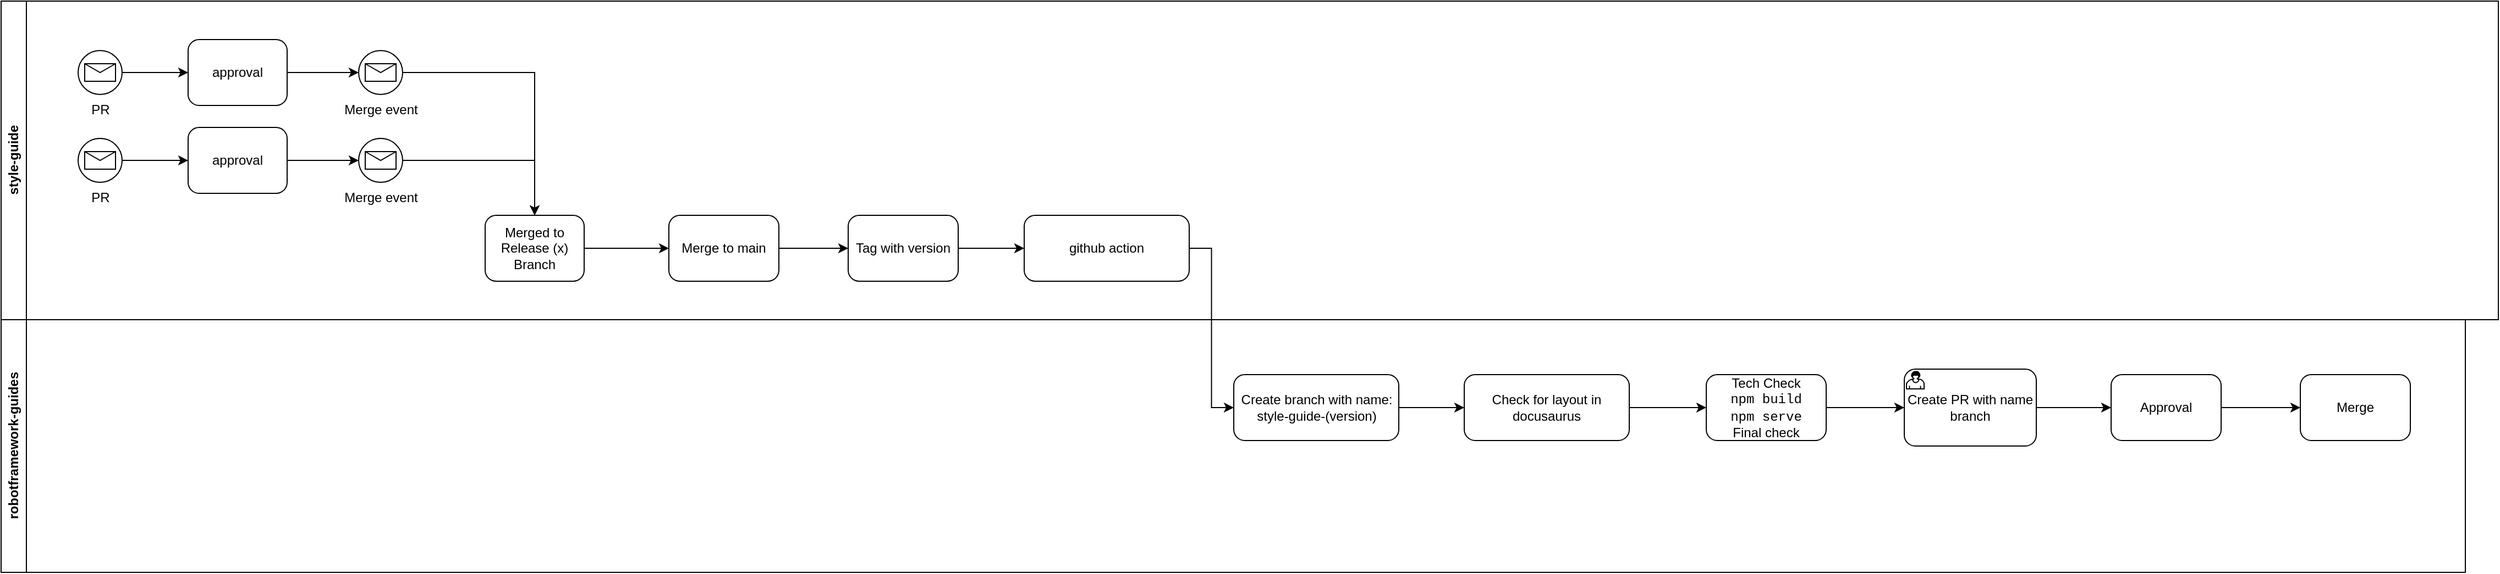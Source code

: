 <mxfile version="24.0.7" type="device">
  <diagram name="Page-1" id="ZOuL5xsMiOxqUGBmQ5yk">
    <mxGraphModel dx="1765" dy="959" grid="1" gridSize="10" guides="1" tooltips="1" connect="1" arrows="1" fold="1" page="1" pageScale="1" pageWidth="827" pageHeight="1169" math="0" shadow="0">
      <root>
        <mxCell id="0" />
        <mxCell id="1" parent="0" />
        <mxCell id="idyytgoSw99__6BI9T1v-10" value="style-guide" style="swimlane;horizontal=0;whiteSpace=wrap;html=1;" vertex="1" parent="1">
          <mxGeometry x="120" y="120" width="2270" height="290" as="geometry" />
        </mxCell>
        <mxCell id="idyytgoSw99__6BI9T1v-1" value="Merge event" style="points=[[0.145,0.145,0],[0.5,0,0],[0.855,0.145,0],[1,0.5,0],[0.855,0.855,0],[0.5,1,0],[0.145,0.855,0],[0,0.5,0]];shape=mxgraph.bpmn.event;html=1;verticalLabelPosition=bottom;labelBackgroundColor=#ffffff;verticalAlign=top;align=center;perimeter=ellipsePerimeter;outlineConnect=0;aspect=fixed;outline=standard;symbol=message;" vertex="1" parent="idyytgoSw99__6BI9T1v-10">
          <mxGeometry x="325" y="125" width="40" height="40" as="geometry" />
        </mxCell>
        <mxCell id="idyytgoSw99__6BI9T1v-14" style="edgeStyle=orthogonalEdgeStyle;rounded=0;orthogonalLoop=1;jettySize=auto;html=1;" edge="1" parent="idyytgoSw99__6BI9T1v-10" source="idyytgoSw99__6BI9T1v-12" target="idyytgoSw99__6BI9T1v-13">
          <mxGeometry relative="1" as="geometry" />
        </mxCell>
        <mxCell id="idyytgoSw99__6BI9T1v-12" value="PR" style="points=[[0.145,0.145,0],[0.5,0,0],[0.855,0.145,0],[1,0.5,0],[0.855,0.855,0],[0.5,1,0],[0.145,0.855,0],[0,0.5,0]];shape=mxgraph.bpmn.event;html=1;verticalLabelPosition=bottom;labelBackgroundColor=#ffffff;verticalAlign=top;align=center;perimeter=ellipsePerimeter;outlineConnect=0;aspect=fixed;outline=standard;symbol=message;" vertex="1" parent="idyytgoSw99__6BI9T1v-10">
          <mxGeometry x="70" y="125" width="40" height="40" as="geometry" />
        </mxCell>
        <mxCell id="idyytgoSw99__6BI9T1v-15" style="edgeStyle=orthogonalEdgeStyle;rounded=0;orthogonalLoop=1;jettySize=auto;html=1;" edge="1" parent="idyytgoSw99__6BI9T1v-10" source="idyytgoSw99__6BI9T1v-13" target="idyytgoSw99__6BI9T1v-1">
          <mxGeometry relative="1" as="geometry" />
        </mxCell>
        <mxCell id="idyytgoSw99__6BI9T1v-13" value="approval" style="points=[[0.25,0,0],[0.5,0,0],[0.75,0,0],[1,0.25,0],[1,0.5,0],[1,0.75,0],[0.75,1,0],[0.5,1,0],[0.25,1,0],[0,0.75,0],[0,0.5,0],[0,0.25,0]];shape=mxgraph.bpmn.task;whiteSpace=wrap;rectStyle=rounded;size=10;html=1;container=1;expand=0;collapsible=0;taskMarker=abstract;" vertex="1" parent="idyytgoSw99__6BI9T1v-10">
          <mxGeometry x="170" y="115" width="90" height="60" as="geometry" />
        </mxCell>
        <mxCell id="idyytgoSw99__6BI9T1v-32" value="" style="edgeStyle=orthogonalEdgeStyle;rounded=0;orthogonalLoop=1;jettySize=auto;html=1;" edge="1" parent="idyytgoSw99__6BI9T1v-10" source="idyytgoSw99__6BI9T1v-1" target="idyytgoSw99__6BI9T1v-31">
          <mxGeometry relative="1" as="geometry">
            <mxPoint x="600" y="265" as="targetPoint" />
            <mxPoint x="485" y="265" as="sourcePoint" />
          </mxGeometry>
        </mxCell>
        <mxCell id="idyytgoSw99__6BI9T1v-31" value="Merged to Release (x) Branch" style="points=[[0.25,0,0],[0.5,0,0],[0.75,0,0],[1,0.25,0],[1,0.5,0],[1,0.75,0],[0.75,1,0],[0.5,1,0],[0.25,1,0],[0,0.75,0],[0,0.5,0],[0,0.25,0]];shape=mxgraph.bpmn.task;whiteSpace=wrap;rectStyle=rounded;size=10;html=1;container=1;expand=0;collapsible=0;taskMarker=abstract;" vertex="1" parent="idyytgoSw99__6BI9T1v-10">
          <mxGeometry x="440" y="195" width="90" height="60" as="geometry" />
        </mxCell>
        <mxCell id="idyytgoSw99__6BI9T1v-36" value="Merge event" style="points=[[0.145,0.145,0],[0.5,0,0],[0.855,0.145,0],[1,0.5,0],[0.855,0.855,0],[0.5,1,0],[0.145,0.855,0],[0,0.5,0]];shape=mxgraph.bpmn.event;html=1;verticalLabelPosition=bottom;labelBackgroundColor=#ffffff;verticalAlign=top;align=center;perimeter=ellipsePerimeter;outlineConnect=0;aspect=fixed;outline=standard;symbol=message;" vertex="1" parent="idyytgoSw99__6BI9T1v-10">
          <mxGeometry x="325" y="45" width="40" height="40" as="geometry" />
        </mxCell>
        <mxCell id="idyytgoSw99__6BI9T1v-37" style="edgeStyle=orthogonalEdgeStyle;rounded=0;orthogonalLoop=1;jettySize=auto;html=1;" edge="1" parent="idyytgoSw99__6BI9T1v-10" source="idyytgoSw99__6BI9T1v-38" target="idyytgoSw99__6BI9T1v-40">
          <mxGeometry relative="1" as="geometry" />
        </mxCell>
        <mxCell id="idyytgoSw99__6BI9T1v-38" value="PR" style="points=[[0.145,0.145,0],[0.5,0,0],[0.855,0.145,0],[1,0.5,0],[0.855,0.855,0],[0.5,1,0],[0.145,0.855,0],[0,0.5,0]];shape=mxgraph.bpmn.event;html=1;verticalLabelPosition=bottom;labelBackgroundColor=#ffffff;verticalAlign=top;align=center;perimeter=ellipsePerimeter;outlineConnect=0;aspect=fixed;outline=standard;symbol=message;" vertex="1" parent="idyytgoSw99__6BI9T1v-10">
          <mxGeometry x="70" y="45" width="40" height="40" as="geometry" />
        </mxCell>
        <mxCell id="idyytgoSw99__6BI9T1v-39" style="edgeStyle=orthogonalEdgeStyle;rounded=0;orthogonalLoop=1;jettySize=auto;html=1;" edge="1" parent="idyytgoSw99__6BI9T1v-10" source="idyytgoSw99__6BI9T1v-40" target="idyytgoSw99__6BI9T1v-36">
          <mxGeometry relative="1" as="geometry" />
        </mxCell>
        <mxCell id="idyytgoSw99__6BI9T1v-40" value="approval" style="points=[[0.25,0,0],[0.5,0,0],[0.75,0,0],[1,0.25,0],[1,0.5,0],[1,0.75,0],[0.75,1,0],[0.5,1,0],[0.25,1,0],[0,0.75,0],[0,0.5,0],[0,0.25,0]];shape=mxgraph.bpmn.task;whiteSpace=wrap;rectStyle=rounded;size=10;html=1;container=1;expand=0;collapsible=0;taskMarker=abstract;" vertex="1" parent="idyytgoSw99__6BI9T1v-10">
          <mxGeometry x="170" y="35" width="90" height="60" as="geometry" />
        </mxCell>
        <mxCell id="idyytgoSw99__6BI9T1v-41" style="edgeStyle=orthogonalEdgeStyle;rounded=0;orthogonalLoop=1;jettySize=auto;html=1;entryX=0.5;entryY=0;entryDx=0;entryDy=0;entryPerimeter=0;" edge="1" parent="idyytgoSw99__6BI9T1v-10" source="idyytgoSw99__6BI9T1v-36" target="idyytgoSw99__6BI9T1v-31">
          <mxGeometry relative="1" as="geometry" />
        </mxCell>
        <mxCell id="idyytgoSw99__6BI9T1v-94" value="Tag with version" style="points=[[0.25,0,0],[0.5,0,0],[0.75,0,0],[1,0.25,0],[1,0.5,0],[1,0.75,0],[0.75,1,0],[0.5,1,0],[0.25,1,0],[0,0.75,0],[0,0.5,0],[0,0.25,0]];shape=mxgraph.bpmn.task;whiteSpace=wrap;rectStyle=rounded;size=10;html=1;container=1;expand=0;collapsible=0;taskMarker=abstract;" vertex="1" parent="idyytgoSw99__6BI9T1v-10">
          <mxGeometry x="770" y="195" width="100" height="60" as="geometry" />
        </mxCell>
        <mxCell id="idyytgoSw99__6BI9T1v-87" value="Merge to main" style="points=[[0.25,0,0],[0.5,0,0],[0.75,0,0],[1,0.25,0],[1,0.5,0],[1,0.75,0],[0.75,1,0],[0.5,1,0],[0.25,1,0],[0,0.75,0],[0,0.5,0],[0,0.25,0]];shape=mxgraph.bpmn.task;whiteSpace=wrap;rectStyle=rounded;size=10;html=1;container=1;expand=0;collapsible=0;taskMarker=abstract;" vertex="1" parent="idyytgoSw99__6BI9T1v-10">
          <mxGeometry x="607" y="195" width="100" height="60" as="geometry" />
        </mxCell>
        <mxCell id="idyytgoSw99__6BI9T1v-95" style="edgeStyle=orthogonalEdgeStyle;rounded=0;orthogonalLoop=1;jettySize=auto;html=1;entryX=0;entryY=0.5;entryDx=0;entryDy=0;entryPerimeter=0;" edge="1" parent="idyytgoSw99__6BI9T1v-10" source="idyytgoSw99__6BI9T1v-31" target="idyytgoSw99__6BI9T1v-87">
          <mxGeometry relative="1" as="geometry" />
        </mxCell>
        <mxCell id="idyytgoSw99__6BI9T1v-96" style="edgeStyle=orthogonalEdgeStyle;rounded=0;orthogonalLoop=1;jettySize=auto;html=1;entryX=0;entryY=0.5;entryDx=0;entryDy=0;entryPerimeter=0;" edge="1" parent="idyytgoSw99__6BI9T1v-10" source="idyytgoSw99__6BI9T1v-87" target="idyytgoSw99__6BI9T1v-94">
          <mxGeometry relative="1" as="geometry" />
        </mxCell>
        <mxCell id="idyytgoSw99__6BI9T1v-16" value="github action" style="points=[[0.25,0,0],[0.5,0,0],[0.75,0,0],[1,0.25,0],[1,0.5,0],[1,0.75,0],[0.75,1,0],[0.5,1,0],[0.25,1,0],[0,0.75,0],[0,0.5,0],[0,0.25,0]];shape=mxgraph.bpmn.task;whiteSpace=wrap;rectStyle=rounded;size=10;html=1;container=1;expand=0;collapsible=0;taskMarker=abstract;" vertex="1" parent="idyytgoSw99__6BI9T1v-10">
          <mxGeometry x="930" y="195" width="150" height="60" as="geometry" />
        </mxCell>
        <mxCell id="idyytgoSw99__6BI9T1v-35" style="edgeStyle=orthogonalEdgeStyle;rounded=0;orthogonalLoop=1;jettySize=auto;html=1;entryX=0;entryY=0.5;entryDx=0;entryDy=0;entryPerimeter=0;exitX=1;exitY=0.5;exitDx=0;exitDy=0;exitPerimeter=0;" edge="1" parent="idyytgoSw99__6BI9T1v-10" source="idyytgoSw99__6BI9T1v-94" target="idyytgoSw99__6BI9T1v-16">
          <mxGeometry relative="1" as="geometry">
            <mxPoint x="990" y="225" as="sourcePoint" />
          </mxGeometry>
        </mxCell>
        <mxCell id="idyytgoSw99__6BI9T1v-11" value="robotframework-guides" style="swimlane;horizontal=0;whiteSpace=wrap;html=1;" vertex="1" parent="1">
          <mxGeometry x="120" y="410" width="2240" height="230" as="geometry" />
        </mxCell>
        <mxCell id="idyytgoSw99__6BI9T1v-98" value="" style="edgeStyle=orthogonalEdgeStyle;rounded=0;orthogonalLoop=1;jettySize=auto;html=1;exitX=1;exitY=0.5;exitDx=0;exitDy=0;exitPerimeter=0;" edge="1" parent="idyytgoSw99__6BI9T1v-11" source="idyytgoSw99__6BI9T1v-105" target="idyytgoSw99__6BI9T1v-97">
          <mxGeometry relative="1" as="geometry">
            <Array as="points">
              <mxPoint x="1271" y="80" />
            </Array>
          </mxGeometry>
        </mxCell>
        <mxCell id="idyytgoSw99__6BI9T1v-100" value="" style="edgeStyle=orthogonalEdgeStyle;rounded=0;orthogonalLoop=1;jettySize=auto;html=1;" edge="1" parent="idyytgoSw99__6BI9T1v-11" source="idyytgoSw99__6BI9T1v-97" target="idyytgoSw99__6BI9T1v-99">
          <mxGeometry relative="1" as="geometry" />
        </mxCell>
        <mxCell id="idyytgoSw99__6BI9T1v-97" value="Check for layout in docusaurus" style="points=[[0.25,0,0],[0.5,0,0],[0.75,0,0],[1,0.25,0],[1,0.5,0],[1,0.75,0],[0.75,1,0],[0.5,1,0],[0.25,1,0],[0,0.75,0],[0,0.5,0],[0,0.25,0]];shape=mxgraph.bpmn.task;whiteSpace=wrap;rectStyle=rounded;size=10;html=1;container=1;expand=0;collapsible=0;taskMarker=abstract;" vertex="1" parent="idyytgoSw99__6BI9T1v-11">
          <mxGeometry x="1330" y="50" width="150" height="60" as="geometry" />
        </mxCell>
        <mxCell id="idyytgoSw99__6BI9T1v-99" value="Tech Check&lt;div&gt;&lt;font face=&quot;Courier New&quot;&gt;npm build&lt;/font&gt;&lt;/div&gt;&lt;div&gt;&lt;font face=&quot;Courier New&quot;&gt;npm serve&lt;/font&gt;&lt;/div&gt;&lt;div&gt;Final check&lt;/div&gt;" style="points=[[0.25,0,0],[0.5,0,0],[0.75,0,0],[1,0.25,0],[1,0.5,0],[1,0.75,0],[0.75,1,0],[0.5,1,0],[0.25,1,0],[0,0.75,0],[0,0.5,0],[0,0.25,0]];shape=mxgraph.bpmn.task;whiteSpace=wrap;rectStyle=rounded;size=10;html=1;container=1;expand=0;collapsible=0;taskMarker=abstract;" vertex="1" parent="idyytgoSw99__6BI9T1v-11">
          <mxGeometry x="1550" y="50" width="109" height="60" as="geometry" />
        </mxCell>
        <mxCell id="idyytgoSw99__6BI9T1v-104" value="" style="edgeStyle=orthogonalEdgeStyle;rounded=0;orthogonalLoop=1;jettySize=auto;html=1;" edge="1" parent="idyytgoSw99__6BI9T1v-11" source="idyytgoSw99__6BI9T1v-101" target="idyytgoSw99__6BI9T1v-103">
          <mxGeometry relative="1" as="geometry" />
        </mxCell>
        <mxCell id="idyytgoSw99__6BI9T1v-101" value="Approval" style="points=[[0.25,0,0],[0.5,0,0],[0.75,0,0],[1,0.25,0],[1,0.5,0],[1,0.75,0],[0.75,1,0],[0.5,1,0],[0.25,1,0],[0,0.75,0],[0,0.5,0],[0,0.25,0]];shape=mxgraph.bpmn.task;whiteSpace=wrap;rectStyle=rounded;size=10;html=1;container=1;expand=0;collapsible=0;taskMarker=abstract;" vertex="1" parent="idyytgoSw99__6BI9T1v-11">
          <mxGeometry x="1918" y="50" width="100" height="60" as="geometry" />
        </mxCell>
        <mxCell id="idyytgoSw99__6BI9T1v-103" value="Merge" style="points=[[0.25,0,0],[0.5,0,0],[0.75,0,0],[1,0.25,0],[1,0.5,0],[1,0.75,0],[0.75,1,0],[0.5,1,0],[0.25,1,0],[0,0.75,0],[0,0.5,0],[0,0.25,0]];shape=mxgraph.bpmn.task;whiteSpace=wrap;rectStyle=rounded;size=10;html=1;container=1;expand=0;collapsible=0;taskMarker=abstract;" vertex="1" parent="idyytgoSw99__6BI9T1v-11">
          <mxGeometry x="2090" y="50" width="100" height="60" as="geometry" />
        </mxCell>
        <mxCell id="idyytgoSw99__6BI9T1v-105" value="Create branch with name: style-guide-(version)" style="points=[[0.25,0,0],[0.5,0,0],[0.75,0,0],[1,0.25,0],[1,0.5,0],[1,0.75,0],[0.75,1,0],[0.5,1,0],[0.25,1,0],[0,0.75,0],[0,0.5,0],[0,0.25,0]];shape=mxgraph.bpmn.task;whiteSpace=wrap;rectStyle=rounded;size=10;html=1;container=1;expand=0;collapsible=0;taskMarker=abstract;" vertex="1" parent="idyytgoSw99__6BI9T1v-11">
          <mxGeometry x="1120.5" y="50" width="150" height="60" as="geometry" />
        </mxCell>
        <mxCell id="idyytgoSw99__6BI9T1v-106" value="" style="edgeStyle=orthogonalEdgeStyle;rounded=0;orthogonalLoop=1;jettySize=auto;html=1;" edge="1" parent="idyytgoSw99__6BI9T1v-11" source="idyytgoSw99__6BI9T1v-107" target="idyytgoSw99__6BI9T1v-101">
          <mxGeometry relative="1" as="geometry">
            <mxPoint x="1810" y="490" as="sourcePoint" />
            <mxPoint x="1770" y="80" as="targetPoint" />
          </mxGeometry>
        </mxCell>
        <mxCell id="idyytgoSw99__6BI9T1v-108" value="" style="edgeStyle=orthogonalEdgeStyle;rounded=0;orthogonalLoop=1;jettySize=auto;html=1;" edge="1" parent="idyytgoSw99__6BI9T1v-11" source="idyytgoSw99__6BI9T1v-99" target="idyytgoSw99__6BI9T1v-107">
          <mxGeometry relative="1" as="geometry">
            <mxPoint x="1810" y="490" as="sourcePoint" />
            <mxPoint x="2120" y="490" as="targetPoint" />
          </mxGeometry>
        </mxCell>
        <mxCell id="idyytgoSw99__6BI9T1v-107" value="Create PR with name branch" style="points=[[0.25,0,0],[0.5,0,0],[0.75,0,0],[1,0.25,0],[1,0.5,0],[1,0.75,0],[0.75,1,0],[0.5,1,0],[0.25,1,0],[0,0.75,0],[0,0.5,0],[0,0.25,0]];shape=mxgraph.bpmn.task;whiteSpace=wrap;rectStyle=rounded;size=10;html=1;container=1;expand=0;collapsible=0;taskMarker=user;" vertex="1" parent="idyytgoSw99__6BI9T1v-11">
          <mxGeometry x="1730" y="45" width="120" height="70" as="geometry" />
        </mxCell>
        <mxCell id="idyytgoSw99__6BI9T1v-19" style="edgeStyle=orthogonalEdgeStyle;rounded=0;orthogonalLoop=1;jettySize=auto;html=1;entryX=0;entryY=0.5;entryDx=0;entryDy=0;entryPerimeter=0;" edge="1" parent="1" source="idyytgoSw99__6BI9T1v-16" target="idyytgoSw99__6BI9T1v-105">
          <mxGeometry relative="1" as="geometry" />
        </mxCell>
      </root>
    </mxGraphModel>
  </diagram>
</mxfile>
